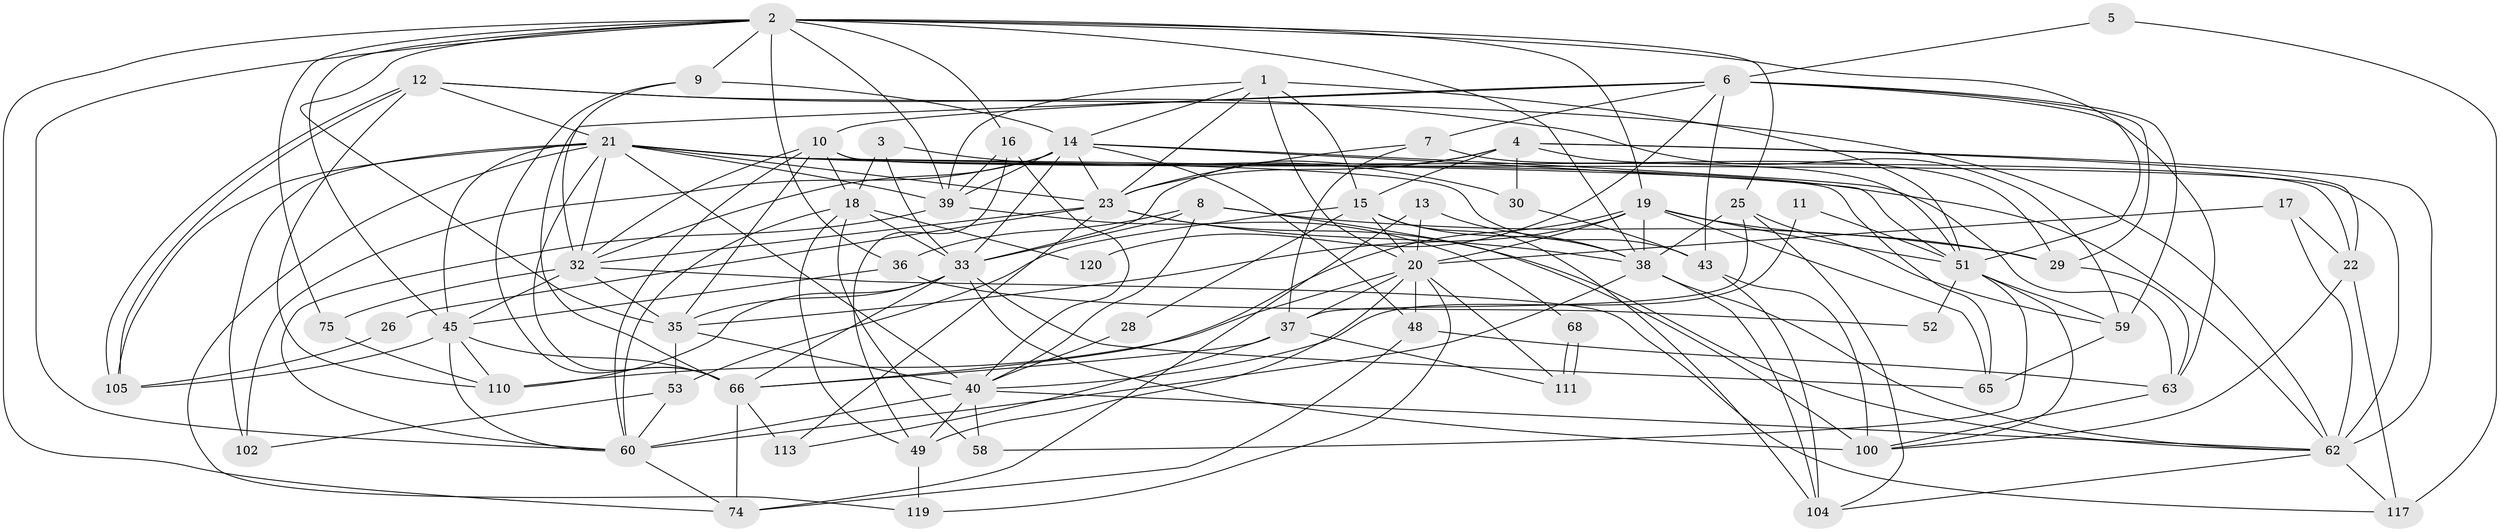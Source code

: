 // original degree distribution, {4: 0.3543307086614173, 3: 0.29133858267716534, 2: 0.07086614173228346, 7: 0.015748031496062992, 6: 0.05511811023622047, 5: 0.1968503937007874, 9: 0.015748031496062992}
// Generated by graph-tools (version 1.1) at 2025/15/03/09/25 04:15:12]
// undirected, 63 vertices, 181 edges
graph export_dot {
graph [start="1"]
  node [color=gray90,style=filled];
  1 [super="+61"];
  2 [super="+90+64+34"];
  3;
  4 [super="+50"];
  5;
  6 [super="+27"];
  7 [super="+122"];
  8 [super="+42"];
  9;
  10 [super="+92+47"];
  11;
  12 [super="+71"];
  13;
  14 [super="+84+44"];
  15 [super="+93+24"];
  16;
  17;
  18 [super="+56"];
  19 [super="+54+70"];
  20 [super="+109"];
  21 [super="+116+31+41"];
  22;
  23 [super="+82+91"];
  25;
  26;
  28;
  29;
  30;
  32 [super="+108+79"];
  33 [super="+103+72+107+89"];
  35 [super="+86"];
  36;
  37 [super="+46"];
  38 [super="+114+97"];
  39 [super="+123"];
  40 [super="+95"];
  43 [super="+55"];
  45 [super="+118+78+112"];
  48;
  49 [super="+94"];
  51 [super="+77+106"];
  52;
  53;
  58;
  59 [super="+85"];
  60 [super="+96+69"];
  62 [super="+67"];
  63;
  65;
  66 [super="+73+88"];
  68;
  74 [super="+115"];
  75;
  100 [super="+101"];
  102;
  104;
  105;
  110;
  111;
  113;
  117;
  119;
  120;
  1 -- 14;
  1 -- 15;
  1 -- 20;
  1 -- 51;
  1 -- 39;
  1 -- 23;
  2 -- 16;
  2 -- 36;
  2 -- 60;
  2 -- 63;
  2 -- 9;
  2 -- 74;
  2 -- 75;
  2 -- 25;
  2 -- 45;
  2 -- 39;
  2 -- 38;
  2 -- 35;
  2 -- 19;
  3 -- 30;
  3 -- 18;
  3 -- 33;
  4 -- 22;
  4 -- 30;
  4 -- 33;
  4 -- 15;
  4 -- 51;
  4 -- 62 [weight=2];
  4 -- 23;
  5 -- 117;
  5 -- 6;
  6 -- 120;
  6 -- 51;
  6 -- 10;
  6 -- 66;
  6 -- 43;
  6 -- 29;
  6 -- 7;
  6 -- 59;
  7 -- 29;
  7 -- 37;
  7 -- 23;
  8 -- 36;
  8 -- 100;
  8 -- 29;
  8 -- 40 [weight=2];
  8 -- 33;
  9 -- 66;
  9 -- 32;
  9 -- 14;
  10 -- 22;
  10 -- 62;
  10 -- 35;
  10 -- 18;
  10 -- 32;
  10 -- 60;
  11 -- 51;
  11 -- 40;
  12 -- 105;
  12 -- 105;
  12 -- 110;
  12 -- 59;
  12 -- 62;
  12 -- 21;
  13 -- 74;
  13 -- 20;
  13 -- 38;
  14 -- 48;
  14 -- 102 [weight=2];
  14 -- 39;
  14 -- 51;
  14 -- 23;
  14 -- 63;
  14 -- 32;
  14 -- 33;
  15 -- 38 [weight=2];
  15 -- 53 [weight=2];
  15 -- 104;
  15 -- 20 [weight=2];
  15 -- 28;
  16 -- 39;
  16 -- 49;
  16 -- 40;
  17 -- 22;
  17 -- 20;
  17 -- 62;
  18 -- 49;
  18 -- 58;
  18 -- 33;
  18 -- 120;
  18 -- 60;
  19 -- 66;
  19 -- 20;
  19 -- 51;
  19 -- 35 [weight=2];
  19 -- 65;
  19 -- 38;
  19 -- 29;
  20 -- 110;
  20 -- 111;
  20 -- 119;
  20 -- 48;
  20 -- 49;
  20 -- 37;
  21 -- 105;
  21 -- 102;
  21 -- 43;
  21 -- 62;
  21 -- 65;
  21 -- 23;
  21 -- 45;
  21 -- 66;
  21 -- 119;
  21 -- 39;
  21 -- 40;
  21 -- 32;
  22 -- 117;
  22 -- 100;
  23 -- 38;
  23 -- 32;
  23 -- 113;
  23 -- 26;
  23 -- 62;
  25 -- 38;
  25 -- 104;
  25 -- 37;
  25 -- 59;
  26 -- 105;
  28 -- 40;
  29 -- 63;
  30 -- 43;
  32 -- 117;
  32 -- 75;
  32 -- 35;
  32 -- 45;
  33 -- 35 [weight=2];
  33 -- 65;
  33 -- 66;
  33 -- 110;
  33 -- 100;
  35 -- 53;
  35 -- 40;
  36 -- 52;
  36 -- 45;
  37 -- 111;
  37 -- 113;
  37 -- 66;
  38 -- 62;
  38 -- 104;
  38 -- 60;
  39 -- 68;
  39 -- 60;
  40 -- 60;
  40 -- 49;
  40 -- 58;
  40 -- 62;
  43 -- 104;
  43 -- 100;
  45 -- 66;
  45 -- 105;
  45 -- 110;
  45 -- 60;
  48 -- 63;
  48 -- 74;
  49 -- 119;
  51 -- 100;
  51 -- 58;
  51 -- 59;
  51 -- 52;
  53 -- 102;
  53 -- 60;
  59 -- 65;
  60 -- 74;
  62 -- 104;
  62 -- 117;
  63 -- 100;
  66 -- 74;
  66 -- 113;
  68 -- 111;
  68 -- 111;
  75 -- 110;
}
